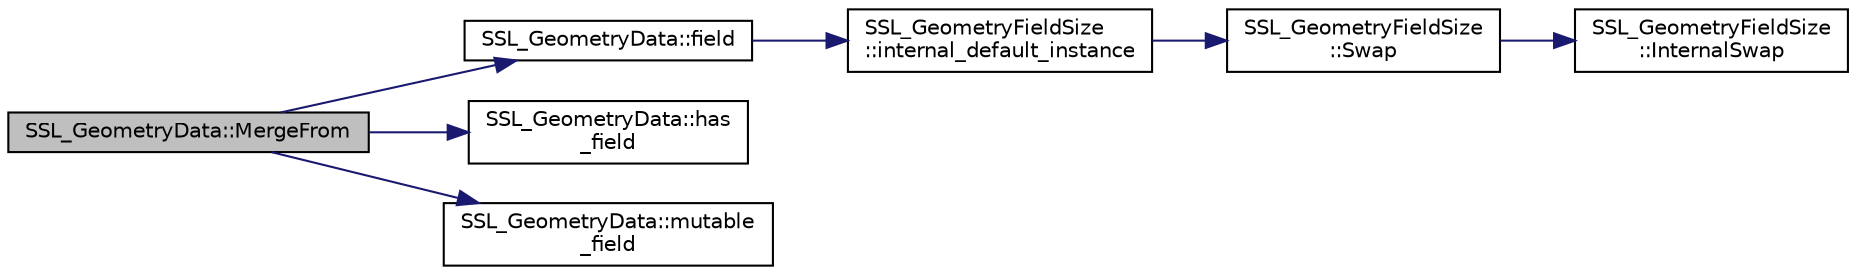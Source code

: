 digraph "SSL_GeometryData::MergeFrom"
{
 // INTERACTIVE_SVG=YES
  edge [fontname="Helvetica",fontsize="10",labelfontname="Helvetica",labelfontsize="10"];
  node [fontname="Helvetica",fontsize="10",shape=record];
  rankdir="LR";
  Node1 [label="SSL_GeometryData::MergeFrom",height=0.2,width=0.4,color="black", fillcolor="grey75", style="filled", fontcolor="black"];
  Node1 -> Node2 [color="midnightblue",fontsize="10",style="solid",fontname="Helvetica"];
  Node2 [label="SSL_GeometryData::field",height=0.2,width=0.4,color="black", fillcolor="white", style="filled",URL="$d2/d01/class_s_s_l___geometry_data.html#ab5200c00486fed8650b634368ed1b4fb"];
  Node2 -> Node3 [color="midnightblue",fontsize="10",style="solid",fontname="Helvetica"];
  Node3 [label="SSL_GeometryFieldSize\l::internal_default_instance",height=0.2,width=0.4,color="black", fillcolor="white", style="filled",URL="$d2/d30/class_s_s_l___geometry_field_size.html#a01e67cd623172f72676411c6a6a27c51"];
  Node3 -> Node4 [color="midnightblue",fontsize="10",style="solid",fontname="Helvetica"];
  Node4 [label="SSL_GeometryFieldSize\l::Swap",height=0.2,width=0.4,color="black", fillcolor="white", style="filled",URL="$d2/d30/class_s_s_l___geometry_field_size.html#ae5f47673f64c375c4b43bb0a10d99c7b"];
  Node4 -> Node5 [color="midnightblue",fontsize="10",style="solid",fontname="Helvetica"];
  Node5 [label="SSL_GeometryFieldSize\l::InternalSwap",height=0.2,width=0.4,color="black", fillcolor="white", style="filled",URL="$d2/d30/class_s_s_l___geometry_field_size.html#ae1952b0a9f1b9820e7854b304052a38d"];
  Node1 -> Node6 [color="midnightblue",fontsize="10",style="solid",fontname="Helvetica"];
  Node6 [label="SSL_GeometryData::has\l_field",height=0.2,width=0.4,color="black", fillcolor="white", style="filled",URL="$d2/d01/class_s_s_l___geometry_data.html#a9a38020e97f2129cd0d63e5c2eb01ec5"];
  Node1 -> Node7 [color="midnightblue",fontsize="10",style="solid",fontname="Helvetica"];
  Node7 [label="SSL_GeometryData::mutable\l_field",height=0.2,width=0.4,color="black", fillcolor="white", style="filled",URL="$d2/d01/class_s_s_l___geometry_data.html#ad8eec0a6e81c392fbc1f0b3e7846f628"];
}
